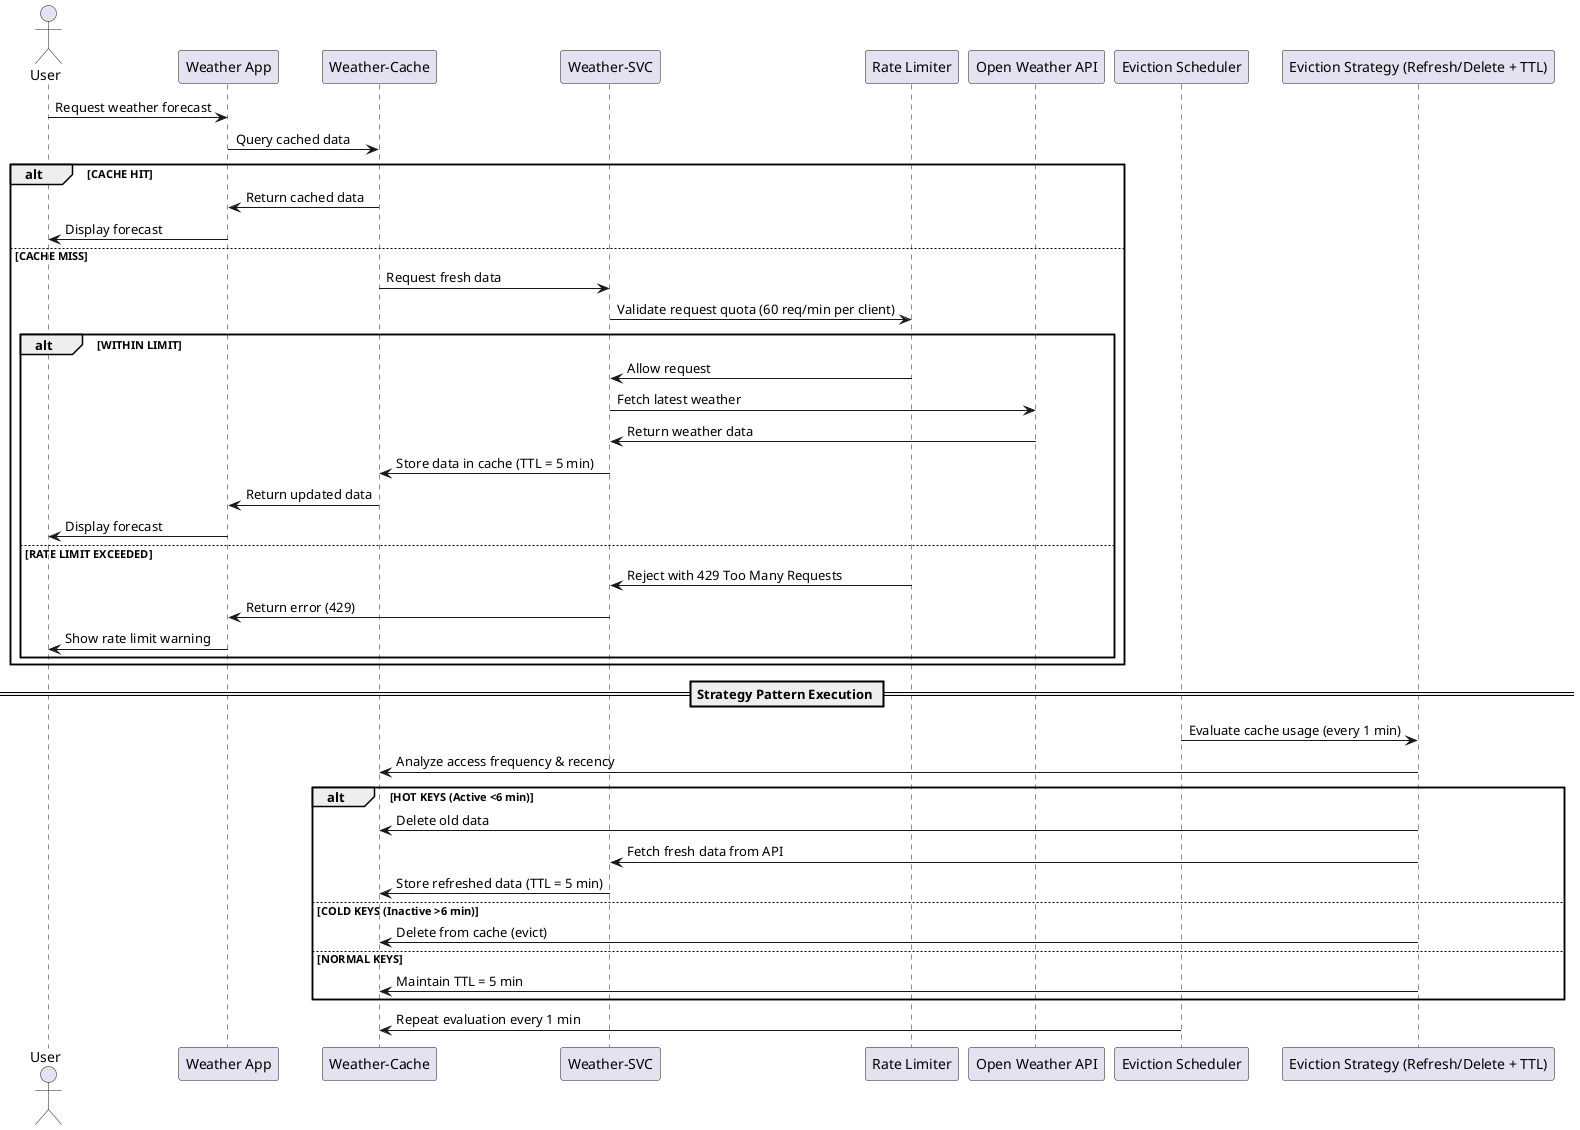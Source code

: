 @startuml
actor User
participant "Weather App" as app
participant "Weather-Cache" as cache
participant "Weather-SVC" as svc
participant "Rate Limiter" as limiter
participant "Open Weather API" as api
participant "Eviction Scheduler" as scheduler
participant "Eviction Strategy (Refresh/Delete + TTL)" as strategy

User -> app: Request weather forecast
app -> cache: Query cached data

alt CACHE HIT
    cache -> app: Return cached data
    app -> User: Display forecast
else CACHE MISS
    cache -> svc: Request fresh data
    svc -> limiter: Validate request quota (60 req/min per client)

    alt WITHIN LIMIT
        limiter -> svc: Allow request
        svc -> api: Fetch latest weather
        api -> svc: Return weather data
        svc -> cache: Store data in cache (TTL = 5 min)
        cache -> app: Return updated data
        app -> User: Display forecast
    else RATE LIMIT EXCEEDED
        limiter -> svc: Reject with 429 Too Many Requests
        svc -> app: Return error (429)
        app -> User: Show rate limit warning
    end
end

== Strategy Pattern Execution ==
scheduler -> strategy: Evaluate cache usage (every 1 min)
strategy -> cache: Analyze access frequency & recency

alt HOT KEYS (Active <6 min)
    strategy -> cache: Delete old data
    strategy -> svc: Fetch fresh data from API
    svc -> cache: Store refreshed data (TTL = 5 min)
else COLD KEYS (Inactive >6 min)
    strategy -> cache: Delete from cache (evict)
else NORMAL KEYS
    strategy -> cache: Maintain TTL = 5 min
end

scheduler -> cache: Repeat evaluation every 1 min
@enduml
